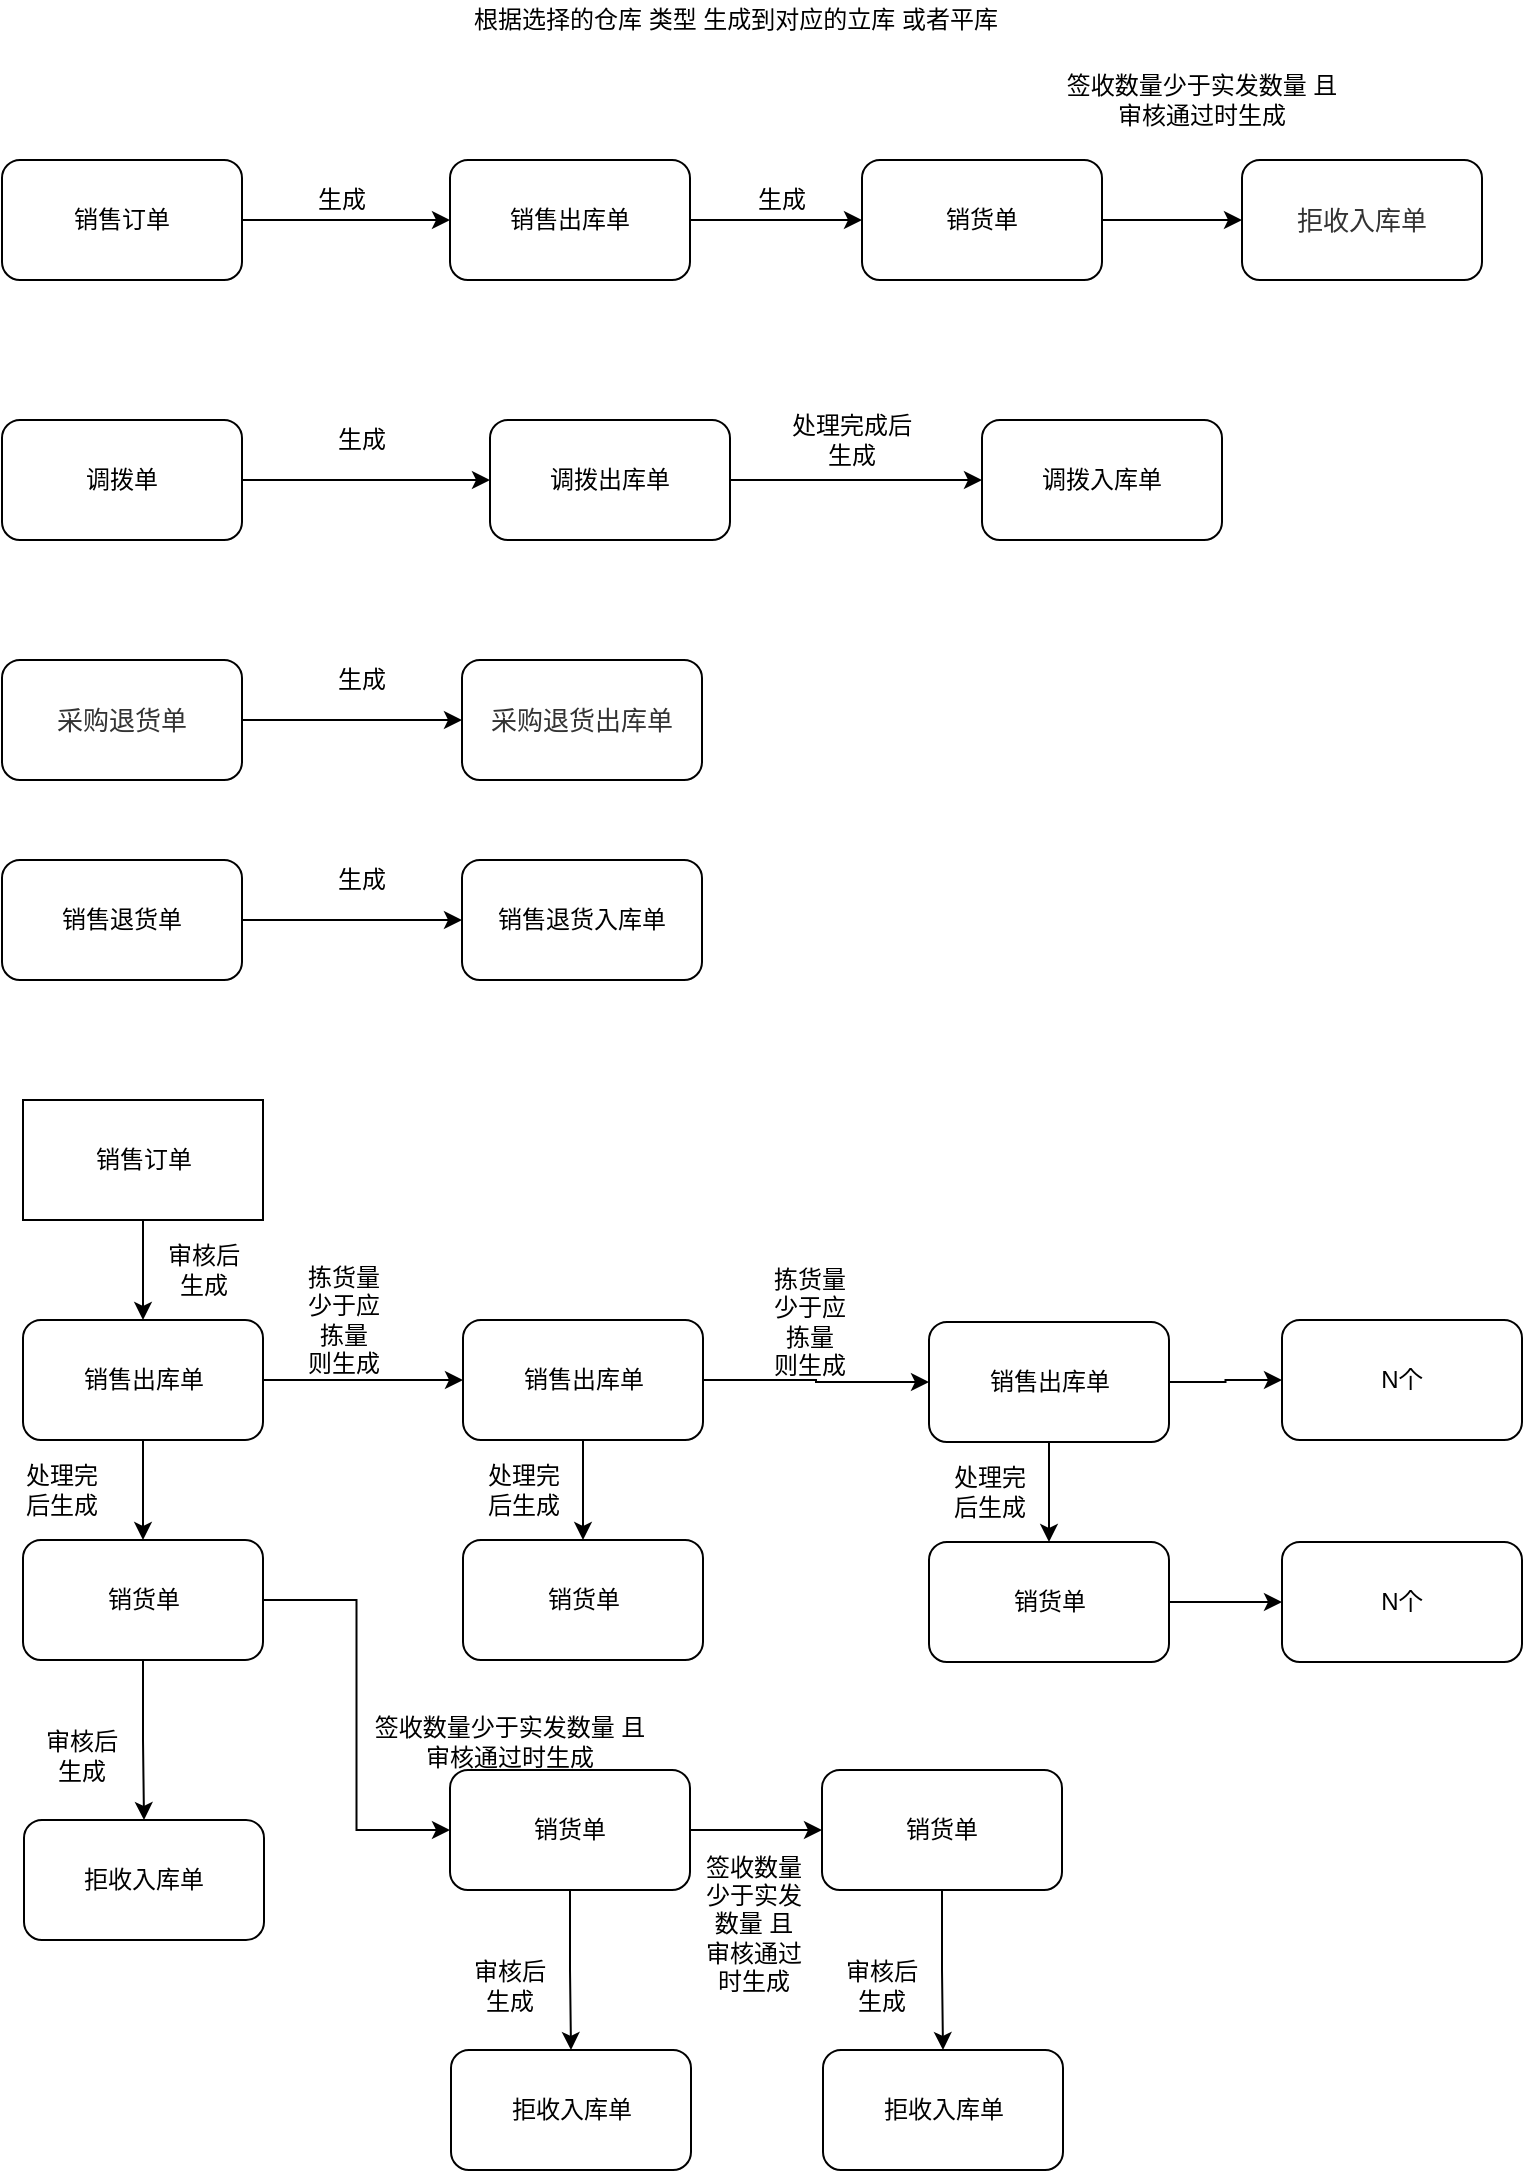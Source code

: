 <mxfile version="14.8.4" type="github">
  <diagram id="t-4Y7Y0Egl3iwmAaFjbk" name="Page-1">
    <mxGraphModel dx="1387" dy="751" grid="1" gridSize="10" guides="1" tooltips="1" connect="1" arrows="1" fold="1" page="1" pageScale="1" pageWidth="827" pageHeight="1169" math="0" shadow="0">
      <root>
        <mxCell id="0" />
        <mxCell id="1" parent="0" />
        <mxCell id="rSpn4YCXYYX2nCcFRK03-3" style="edgeStyle=orthogonalEdgeStyle;rounded=0;orthogonalLoop=1;jettySize=auto;html=1;exitX=1;exitY=0.5;exitDx=0;exitDy=0;entryX=0;entryY=0.5;entryDx=0;entryDy=0;" parent="1" source="rSpn4YCXYYX2nCcFRK03-1" target="rSpn4YCXYYX2nCcFRK03-2" edge="1">
          <mxGeometry relative="1" as="geometry" />
        </mxCell>
        <mxCell id="rSpn4YCXYYX2nCcFRK03-1" value="销售订单" style="rounded=1;whiteSpace=wrap;html=1;" parent="1" vertex="1">
          <mxGeometry x="50" y="130" width="120" height="60" as="geometry" />
        </mxCell>
        <mxCell id="rSpn4YCXYYX2nCcFRK03-5" style="edgeStyle=orthogonalEdgeStyle;rounded=0;orthogonalLoop=1;jettySize=auto;html=1;exitX=1;exitY=0.5;exitDx=0;exitDy=0;entryX=0;entryY=0.5;entryDx=0;entryDy=0;" parent="1" source="rSpn4YCXYYX2nCcFRK03-2" target="rSpn4YCXYYX2nCcFRK03-4" edge="1">
          <mxGeometry relative="1" as="geometry" />
        </mxCell>
        <mxCell id="rSpn4YCXYYX2nCcFRK03-2" value="销售出库单" style="rounded=1;whiteSpace=wrap;html=1;" parent="1" vertex="1">
          <mxGeometry x="274" y="130" width="120" height="60" as="geometry" />
        </mxCell>
        <mxCell id="rSpn4YCXYYX2nCcFRK03-9" style="edgeStyle=orthogonalEdgeStyle;rounded=0;orthogonalLoop=1;jettySize=auto;html=1;exitX=1;exitY=0.5;exitDx=0;exitDy=0;entryX=0;entryY=0.5;entryDx=0;entryDy=0;" parent="1" source="rSpn4YCXYYX2nCcFRK03-4" target="rSpn4YCXYYX2nCcFRK03-8" edge="1">
          <mxGeometry relative="1" as="geometry" />
        </mxCell>
        <mxCell id="rSpn4YCXYYX2nCcFRK03-4" value="销货单" style="rounded=1;whiteSpace=wrap;html=1;" parent="1" vertex="1">
          <mxGeometry x="480" y="130" width="120" height="60" as="geometry" />
        </mxCell>
        <mxCell id="rSpn4YCXYYX2nCcFRK03-6" value="生成" style="text;html=1;strokeColor=none;fillColor=none;align=center;verticalAlign=middle;whiteSpace=wrap;rounded=0;" parent="1" vertex="1">
          <mxGeometry x="200" y="140" width="40" height="20" as="geometry" />
        </mxCell>
        <mxCell id="rSpn4YCXYYX2nCcFRK03-7" value="生成" style="text;html=1;strokeColor=none;fillColor=none;align=center;verticalAlign=middle;whiteSpace=wrap;rounded=0;" parent="1" vertex="1">
          <mxGeometry x="420" y="140" width="40" height="20" as="geometry" />
        </mxCell>
        <mxCell id="rSpn4YCXYYX2nCcFRK03-8" value="&lt;span style=&quot;color: rgb(51 , 51 , 51) ; font-family: &amp;#34;arial normal&amp;#34; , &amp;#34;arial&amp;#34; , sans-serif ; font-size: 13px&quot;&gt;拒收入库单&lt;/span&gt;" style="rounded=1;whiteSpace=wrap;html=1;" parent="1" vertex="1">
          <mxGeometry x="670" y="130" width="120" height="60" as="geometry" />
        </mxCell>
        <mxCell id="rSpn4YCXYYX2nCcFRK03-11" value="根据选择的仓库 类型 生成到对应的立库 或者平库" style="text;html=1;strokeColor=none;fillColor=none;align=center;verticalAlign=middle;whiteSpace=wrap;rounded=0;" parent="1" vertex="1">
          <mxGeometry x="274" y="50" width="286" height="20" as="geometry" />
        </mxCell>
        <mxCell id="rSpn4YCXYYX2nCcFRK03-17" style="edgeStyle=orthogonalEdgeStyle;rounded=0;orthogonalLoop=1;jettySize=auto;html=1;exitX=1;exitY=0.5;exitDx=0;exitDy=0;entryX=0;entryY=0.5;entryDx=0;entryDy=0;" parent="1" source="rSpn4YCXYYX2nCcFRK03-12" target="rSpn4YCXYYX2nCcFRK03-13" edge="1">
          <mxGeometry relative="1" as="geometry" />
        </mxCell>
        <mxCell id="rSpn4YCXYYX2nCcFRK03-12" value="调拨单" style="rounded=1;whiteSpace=wrap;html=1;" parent="1" vertex="1">
          <mxGeometry x="50" y="260" width="120" height="60" as="geometry" />
        </mxCell>
        <mxCell id="rSpn4YCXYYX2nCcFRK03-21" style="edgeStyle=orthogonalEdgeStyle;rounded=0;orthogonalLoop=1;jettySize=auto;html=1;exitX=1;exitY=0.5;exitDx=0;exitDy=0;entryX=0;entryY=0.5;entryDx=0;entryDy=0;" parent="1" source="rSpn4YCXYYX2nCcFRK03-13" target="rSpn4YCXYYX2nCcFRK03-14" edge="1">
          <mxGeometry relative="1" as="geometry" />
        </mxCell>
        <mxCell id="rSpn4YCXYYX2nCcFRK03-13" value="调拨出库单" style="rounded=1;whiteSpace=wrap;html=1;" parent="1" vertex="1">
          <mxGeometry x="294" y="260" width="120" height="60" as="geometry" />
        </mxCell>
        <mxCell id="rSpn4YCXYYX2nCcFRK03-14" value="调拨入库单" style="rounded=1;whiteSpace=wrap;html=1;" parent="1" vertex="1">
          <mxGeometry x="540" y="260" width="120" height="60" as="geometry" />
        </mxCell>
        <mxCell id="rSpn4YCXYYX2nCcFRK03-20" value="生成" style="text;html=1;strokeColor=none;fillColor=none;align=center;verticalAlign=middle;whiteSpace=wrap;rounded=0;" parent="1" vertex="1">
          <mxGeometry x="210" y="260" width="40" height="20" as="geometry" />
        </mxCell>
        <mxCell id="rSpn4YCXYYX2nCcFRK03-22" value="处理完成后生成" style="text;html=1;strokeColor=none;fillColor=none;align=center;verticalAlign=middle;whiteSpace=wrap;rounded=0;" parent="1" vertex="1">
          <mxGeometry x="440" y="260" width="70" height="20" as="geometry" />
        </mxCell>
        <mxCell id="QGsb-GHNSpYOpkWVe1ox-3" style="edgeStyle=orthogonalEdgeStyle;rounded=0;orthogonalLoop=1;jettySize=auto;html=1;exitX=1;exitY=0.5;exitDx=0;exitDy=0;entryX=0;entryY=0.5;entryDx=0;entryDy=0;" parent="1" source="QGsb-GHNSpYOpkWVe1ox-1" target="QGsb-GHNSpYOpkWVe1ox-2" edge="1">
          <mxGeometry relative="1" as="geometry" />
        </mxCell>
        <mxCell id="QGsb-GHNSpYOpkWVe1ox-1" value="&lt;span style=&quot;color: rgb(51 , 51 , 51) ; font-family: &amp;#34;microsoftyahei&amp;#34; , , sans-serif ; font-size: 13px&quot;&gt;采购退货单&lt;/span&gt;" style="rounded=1;whiteSpace=wrap;html=1;" parent="1" vertex="1">
          <mxGeometry x="50" y="380" width="120" height="60" as="geometry" />
        </mxCell>
        <mxCell id="QGsb-GHNSpYOpkWVe1ox-2" value="&lt;span style=&quot;color: rgb(51 , 51 , 51) ; font-family: &amp;#34;microsoftyahei&amp;#34; , , sans-serif ; font-size: 13px&quot;&gt;采购退货出库单&lt;/span&gt;" style="rounded=1;whiteSpace=wrap;html=1;" parent="1" vertex="1">
          <mxGeometry x="280" y="380" width="120" height="60" as="geometry" />
        </mxCell>
        <mxCell id="QGsb-GHNSpYOpkWVe1ox-4" value="生成" style="text;html=1;strokeColor=none;fillColor=none;align=center;verticalAlign=middle;whiteSpace=wrap;rounded=0;" parent="1" vertex="1">
          <mxGeometry x="210" y="380" width="40" height="20" as="geometry" />
        </mxCell>
        <mxCell id="QGsb-GHNSpYOpkWVe1ox-7" style="edgeStyle=orthogonalEdgeStyle;rounded=0;orthogonalLoop=1;jettySize=auto;html=1;exitX=1;exitY=0.5;exitDx=0;exitDy=0;entryX=0;entryY=0.5;entryDx=0;entryDy=0;" parent="1" source="QGsb-GHNSpYOpkWVe1ox-5" target="QGsb-GHNSpYOpkWVe1ox-6" edge="1">
          <mxGeometry relative="1" as="geometry" />
        </mxCell>
        <mxCell id="QGsb-GHNSpYOpkWVe1ox-5" value="销售退货单" style="rounded=1;whiteSpace=wrap;html=1;" parent="1" vertex="1">
          <mxGeometry x="50" y="480" width="120" height="60" as="geometry" />
        </mxCell>
        <mxCell id="QGsb-GHNSpYOpkWVe1ox-6" value="销售退货入库单" style="rounded=1;whiteSpace=wrap;html=1;" parent="1" vertex="1">
          <mxGeometry x="280" y="480" width="120" height="60" as="geometry" />
        </mxCell>
        <mxCell id="QGsb-GHNSpYOpkWVe1ox-8" value="生成" style="text;html=1;strokeColor=none;fillColor=none;align=center;verticalAlign=middle;whiteSpace=wrap;rounded=0;" parent="1" vertex="1">
          <mxGeometry x="210" y="480" width="40" height="20" as="geometry" />
        </mxCell>
        <mxCell id="o1FIK1EitSxrQL2c7iuE-5" value="签收数量少于实发数量 且审核通过时生成" style="text;html=1;strokeColor=none;fillColor=none;align=center;verticalAlign=middle;whiteSpace=wrap;rounded=0;" vertex="1" parent="1">
          <mxGeometry x="580" y="70" width="140" height="60" as="geometry" />
        </mxCell>
        <mxCell id="o1FIK1EitSxrQL2c7iuE-15" style="edgeStyle=orthogonalEdgeStyle;rounded=0;orthogonalLoop=1;jettySize=auto;html=1;exitX=0.5;exitY=1;exitDx=0;exitDy=0;entryX=0.5;entryY=0;entryDx=0;entryDy=0;" edge="1" parent="1" source="o1FIK1EitSxrQL2c7iuE-13" target="o1FIK1EitSxrQL2c7iuE-14">
          <mxGeometry relative="1" as="geometry" />
        </mxCell>
        <mxCell id="o1FIK1EitSxrQL2c7iuE-13" value="销售订单" style="rounded=0;whiteSpace=wrap;html=1;" vertex="1" parent="1">
          <mxGeometry x="60.5" y="600" width="120" height="60" as="geometry" />
        </mxCell>
        <mxCell id="o1FIK1EitSxrQL2c7iuE-18" style="edgeStyle=orthogonalEdgeStyle;rounded=0;orthogonalLoop=1;jettySize=auto;html=1;exitX=0.5;exitY=1;exitDx=0;exitDy=0;" edge="1" parent="1" source="o1FIK1EitSxrQL2c7iuE-14" target="o1FIK1EitSxrQL2c7iuE-17">
          <mxGeometry relative="1" as="geometry" />
        </mxCell>
        <mxCell id="o1FIK1EitSxrQL2c7iuE-22" style="edgeStyle=orthogonalEdgeStyle;rounded=0;orthogonalLoop=1;jettySize=auto;html=1;exitX=1;exitY=0.5;exitDx=0;exitDy=0;" edge="1" parent="1" source="o1FIK1EitSxrQL2c7iuE-14" target="o1FIK1EitSxrQL2c7iuE-21">
          <mxGeometry relative="1" as="geometry" />
        </mxCell>
        <mxCell id="o1FIK1EitSxrQL2c7iuE-14" value="销售出库单" style="rounded=1;whiteSpace=wrap;html=1;" vertex="1" parent="1">
          <mxGeometry x="60.5" y="710" width="120" height="60" as="geometry" />
        </mxCell>
        <mxCell id="o1FIK1EitSxrQL2c7iuE-16" value="审核后生成" style="text;html=1;strokeColor=none;fillColor=none;align=center;verticalAlign=middle;whiteSpace=wrap;rounded=0;" vertex="1" parent="1">
          <mxGeometry x="130.5" y="675" width="40" height="20" as="geometry" />
        </mxCell>
        <mxCell id="o1FIK1EitSxrQL2c7iuE-38" style="edgeStyle=orthogonalEdgeStyle;rounded=0;orthogonalLoop=1;jettySize=auto;html=1;exitX=0.5;exitY=1;exitDx=0;exitDy=0;entryX=0.5;entryY=0;entryDx=0;entryDy=0;" edge="1" parent="1" source="o1FIK1EitSxrQL2c7iuE-17" target="o1FIK1EitSxrQL2c7iuE-37">
          <mxGeometry relative="1" as="geometry" />
        </mxCell>
        <mxCell id="o1FIK1EitSxrQL2c7iuE-44" style="edgeStyle=orthogonalEdgeStyle;rounded=0;orthogonalLoop=1;jettySize=auto;html=1;exitX=1;exitY=0.5;exitDx=0;exitDy=0;entryX=0;entryY=0.5;entryDx=0;entryDy=0;" edge="1" parent="1" source="o1FIK1EitSxrQL2c7iuE-17" target="o1FIK1EitSxrQL2c7iuE-41">
          <mxGeometry relative="1" as="geometry" />
        </mxCell>
        <mxCell id="o1FIK1EitSxrQL2c7iuE-17" value="销货单" style="rounded=1;whiteSpace=wrap;html=1;" vertex="1" parent="1">
          <mxGeometry x="60.5" y="820" width="120" height="60" as="geometry" />
        </mxCell>
        <mxCell id="o1FIK1EitSxrQL2c7iuE-19" value="处理完后生成" style="text;html=1;strokeColor=none;fillColor=none;align=center;verticalAlign=middle;whiteSpace=wrap;rounded=0;" vertex="1" parent="1">
          <mxGeometry x="59.5" y="785" width="40" height="20" as="geometry" />
        </mxCell>
        <mxCell id="o1FIK1EitSxrQL2c7iuE-25" style="edgeStyle=orthogonalEdgeStyle;rounded=0;orthogonalLoop=1;jettySize=auto;html=1;exitX=0.5;exitY=1;exitDx=0;exitDy=0;entryX=0.5;entryY=0;entryDx=0;entryDy=0;" edge="1" parent="1" source="o1FIK1EitSxrQL2c7iuE-21" target="o1FIK1EitSxrQL2c7iuE-24">
          <mxGeometry relative="1" as="geometry" />
        </mxCell>
        <mxCell id="o1FIK1EitSxrQL2c7iuE-32" style="edgeStyle=orthogonalEdgeStyle;rounded=0;orthogonalLoop=1;jettySize=auto;html=1;" edge="1" parent="1" source="o1FIK1EitSxrQL2c7iuE-21" target="o1FIK1EitSxrQL2c7iuE-28">
          <mxGeometry relative="1" as="geometry" />
        </mxCell>
        <mxCell id="o1FIK1EitSxrQL2c7iuE-21" value="销售出库单" style="rounded=1;whiteSpace=wrap;html=1;" vertex="1" parent="1">
          <mxGeometry x="280.5" y="710" width="120" height="60" as="geometry" />
        </mxCell>
        <mxCell id="o1FIK1EitSxrQL2c7iuE-23" value="拣货量少于应拣量 则生成" style="text;html=1;strokeColor=none;fillColor=none;align=center;verticalAlign=middle;whiteSpace=wrap;rounded=0;" vertex="1" parent="1">
          <mxGeometry x="200.5" y="700" width="40" height="20" as="geometry" />
        </mxCell>
        <mxCell id="o1FIK1EitSxrQL2c7iuE-24" value="销货单" style="rounded=1;whiteSpace=wrap;html=1;" vertex="1" parent="1">
          <mxGeometry x="280.5" y="820" width="120" height="60" as="geometry" />
        </mxCell>
        <mxCell id="o1FIK1EitSxrQL2c7iuE-26" value="处理完后生成" style="text;html=1;strokeColor=none;fillColor=none;align=center;verticalAlign=middle;whiteSpace=wrap;rounded=0;" vertex="1" parent="1">
          <mxGeometry x="290.5" y="785" width="40" height="20" as="geometry" />
        </mxCell>
        <mxCell id="o1FIK1EitSxrQL2c7iuE-27" style="edgeStyle=orthogonalEdgeStyle;rounded=0;orthogonalLoop=1;jettySize=auto;html=1;exitX=0.5;exitY=1;exitDx=0;exitDy=0;entryX=0.5;entryY=0;entryDx=0;entryDy=0;" edge="1" parent="1" source="o1FIK1EitSxrQL2c7iuE-28" target="o1FIK1EitSxrQL2c7iuE-30">
          <mxGeometry relative="1" as="geometry" />
        </mxCell>
        <mxCell id="o1FIK1EitSxrQL2c7iuE-35" style="edgeStyle=orthogonalEdgeStyle;rounded=0;orthogonalLoop=1;jettySize=auto;html=1;exitX=1;exitY=0.5;exitDx=0;exitDy=0;entryX=0;entryY=0.5;entryDx=0;entryDy=0;" edge="1" parent="1" source="o1FIK1EitSxrQL2c7iuE-28" target="o1FIK1EitSxrQL2c7iuE-33">
          <mxGeometry relative="1" as="geometry" />
        </mxCell>
        <mxCell id="o1FIK1EitSxrQL2c7iuE-28" value="销售出库单" style="rounded=1;whiteSpace=wrap;html=1;" vertex="1" parent="1">
          <mxGeometry x="513.5" y="711" width="120" height="60" as="geometry" />
        </mxCell>
        <mxCell id="o1FIK1EitSxrQL2c7iuE-29" value="拣货量少于应拣量 则生成" style="text;html=1;strokeColor=none;fillColor=none;align=center;verticalAlign=middle;whiteSpace=wrap;rounded=0;" vertex="1" parent="1">
          <mxGeometry x="433.5" y="701" width="40" height="20" as="geometry" />
        </mxCell>
        <mxCell id="o1FIK1EitSxrQL2c7iuE-36" style="edgeStyle=orthogonalEdgeStyle;rounded=0;orthogonalLoop=1;jettySize=auto;html=1;exitX=1;exitY=0.5;exitDx=0;exitDy=0;" edge="1" parent="1" source="o1FIK1EitSxrQL2c7iuE-30" target="o1FIK1EitSxrQL2c7iuE-34">
          <mxGeometry relative="1" as="geometry" />
        </mxCell>
        <mxCell id="o1FIK1EitSxrQL2c7iuE-30" value="销货单" style="rounded=1;whiteSpace=wrap;html=1;" vertex="1" parent="1">
          <mxGeometry x="513.5" y="821" width="120" height="60" as="geometry" />
        </mxCell>
        <mxCell id="o1FIK1EitSxrQL2c7iuE-31" value="处理完后生成" style="text;html=1;strokeColor=none;fillColor=none;align=center;verticalAlign=middle;whiteSpace=wrap;rounded=0;" vertex="1" parent="1">
          <mxGeometry x="523.5" y="786" width="40" height="20" as="geometry" />
        </mxCell>
        <mxCell id="o1FIK1EitSxrQL2c7iuE-33" value="N个" style="rounded=1;whiteSpace=wrap;html=1;" vertex="1" parent="1">
          <mxGeometry x="690" y="710" width="120" height="60" as="geometry" />
        </mxCell>
        <mxCell id="o1FIK1EitSxrQL2c7iuE-34" value="N个" style="rounded=1;whiteSpace=wrap;html=1;" vertex="1" parent="1">
          <mxGeometry x="690" y="821" width="120" height="60" as="geometry" />
        </mxCell>
        <mxCell id="o1FIK1EitSxrQL2c7iuE-37" value="拒收入库单" style="rounded=1;whiteSpace=wrap;html=1;" vertex="1" parent="1">
          <mxGeometry x="61" y="960" width="120" height="60" as="geometry" />
        </mxCell>
        <mxCell id="o1FIK1EitSxrQL2c7iuE-39" value="审核后生成" style="text;html=1;strokeColor=none;fillColor=none;align=center;verticalAlign=middle;whiteSpace=wrap;rounded=0;" vertex="1" parent="1">
          <mxGeometry x="70" y="920" width="40" height="15" as="geometry" />
        </mxCell>
        <mxCell id="o1FIK1EitSxrQL2c7iuE-40" style="edgeStyle=orthogonalEdgeStyle;rounded=0;orthogonalLoop=1;jettySize=auto;html=1;exitX=0.5;exitY=1;exitDx=0;exitDy=0;entryX=0.5;entryY=0;entryDx=0;entryDy=0;" edge="1" parent="1" source="o1FIK1EitSxrQL2c7iuE-41" target="o1FIK1EitSxrQL2c7iuE-42">
          <mxGeometry relative="1" as="geometry" />
        </mxCell>
        <mxCell id="o1FIK1EitSxrQL2c7iuE-50" style="edgeStyle=orthogonalEdgeStyle;rounded=0;orthogonalLoop=1;jettySize=auto;html=1;exitX=1;exitY=0.5;exitDx=0;exitDy=0;entryX=0;entryY=0.5;entryDx=0;entryDy=0;" edge="1" parent="1" source="o1FIK1EitSxrQL2c7iuE-41" target="o1FIK1EitSxrQL2c7iuE-47">
          <mxGeometry relative="1" as="geometry" />
        </mxCell>
        <mxCell id="o1FIK1EitSxrQL2c7iuE-41" value="销货单" style="rounded=1;whiteSpace=wrap;html=1;" vertex="1" parent="1">
          <mxGeometry x="274" y="935" width="120" height="60" as="geometry" />
        </mxCell>
        <mxCell id="o1FIK1EitSxrQL2c7iuE-42" value="拒收入库单" style="rounded=1;whiteSpace=wrap;html=1;" vertex="1" parent="1">
          <mxGeometry x="274.5" y="1075" width="120" height="60" as="geometry" />
        </mxCell>
        <mxCell id="o1FIK1EitSxrQL2c7iuE-43" value="审核后生成" style="text;html=1;strokeColor=none;fillColor=none;align=center;verticalAlign=middle;whiteSpace=wrap;rounded=0;" vertex="1" parent="1">
          <mxGeometry x="283.5" y="1035" width="40" height="15" as="geometry" />
        </mxCell>
        <mxCell id="o1FIK1EitSxrQL2c7iuE-45" value="签收数量少于实发数量 且审核通过时生成" style="text;html=1;strokeColor=none;fillColor=none;align=center;verticalAlign=middle;whiteSpace=wrap;rounded=0;" vertex="1" parent="1">
          <mxGeometry x="233.5" y="900" width="140" height="41" as="geometry" />
        </mxCell>
        <mxCell id="o1FIK1EitSxrQL2c7iuE-46" style="edgeStyle=orthogonalEdgeStyle;rounded=0;orthogonalLoop=1;jettySize=auto;html=1;exitX=0.5;exitY=1;exitDx=0;exitDy=0;entryX=0.5;entryY=0;entryDx=0;entryDy=0;" edge="1" parent="1" source="o1FIK1EitSxrQL2c7iuE-47" target="o1FIK1EitSxrQL2c7iuE-48">
          <mxGeometry relative="1" as="geometry" />
        </mxCell>
        <mxCell id="o1FIK1EitSxrQL2c7iuE-47" value="销货单" style="rounded=1;whiteSpace=wrap;html=1;" vertex="1" parent="1">
          <mxGeometry x="460" y="935" width="120" height="60" as="geometry" />
        </mxCell>
        <mxCell id="o1FIK1EitSxrQL2c7iuE-48" value="拒收入库单" style="rounded=1;whiteSpace=wrap;html=1;" vertex="1" parent="1">
          <mxGeometry x="460.5" y="1075" width="120" height="60" as="geometry" />
        </mxCell>
        <mxCell id="o1FIK1EitSxrQL2c7iuE-49" value="审核后生成" style="text;html=1;strokeColor=none;fillColor=none;align=center;verticalAlign=middle;whiteSpace=wrap;rounded=0;" vertex="1" parent="1">
          <mxGeometry x="469.5" y="1035" width="40" height="15" as="geometry" />
        </mxCell>
        <mxCell id="o1FIK1EitSxrQL2c7iuE-51" value="签收数量少于实发数量 且审核通过时生成" style="text;html=1;strokeColor=none;fillColor=none;align=center;verticalAlign=middle;whiteSpace=wrap;rounded=0;" vertex="1" parent="1">
          <mxGeometry x="400.5" y="949" width="50" height="126" as="geometry" />
        </mxCell>
      </root>
    </mxGraphModel>
  </diagram>
</mxfile>
